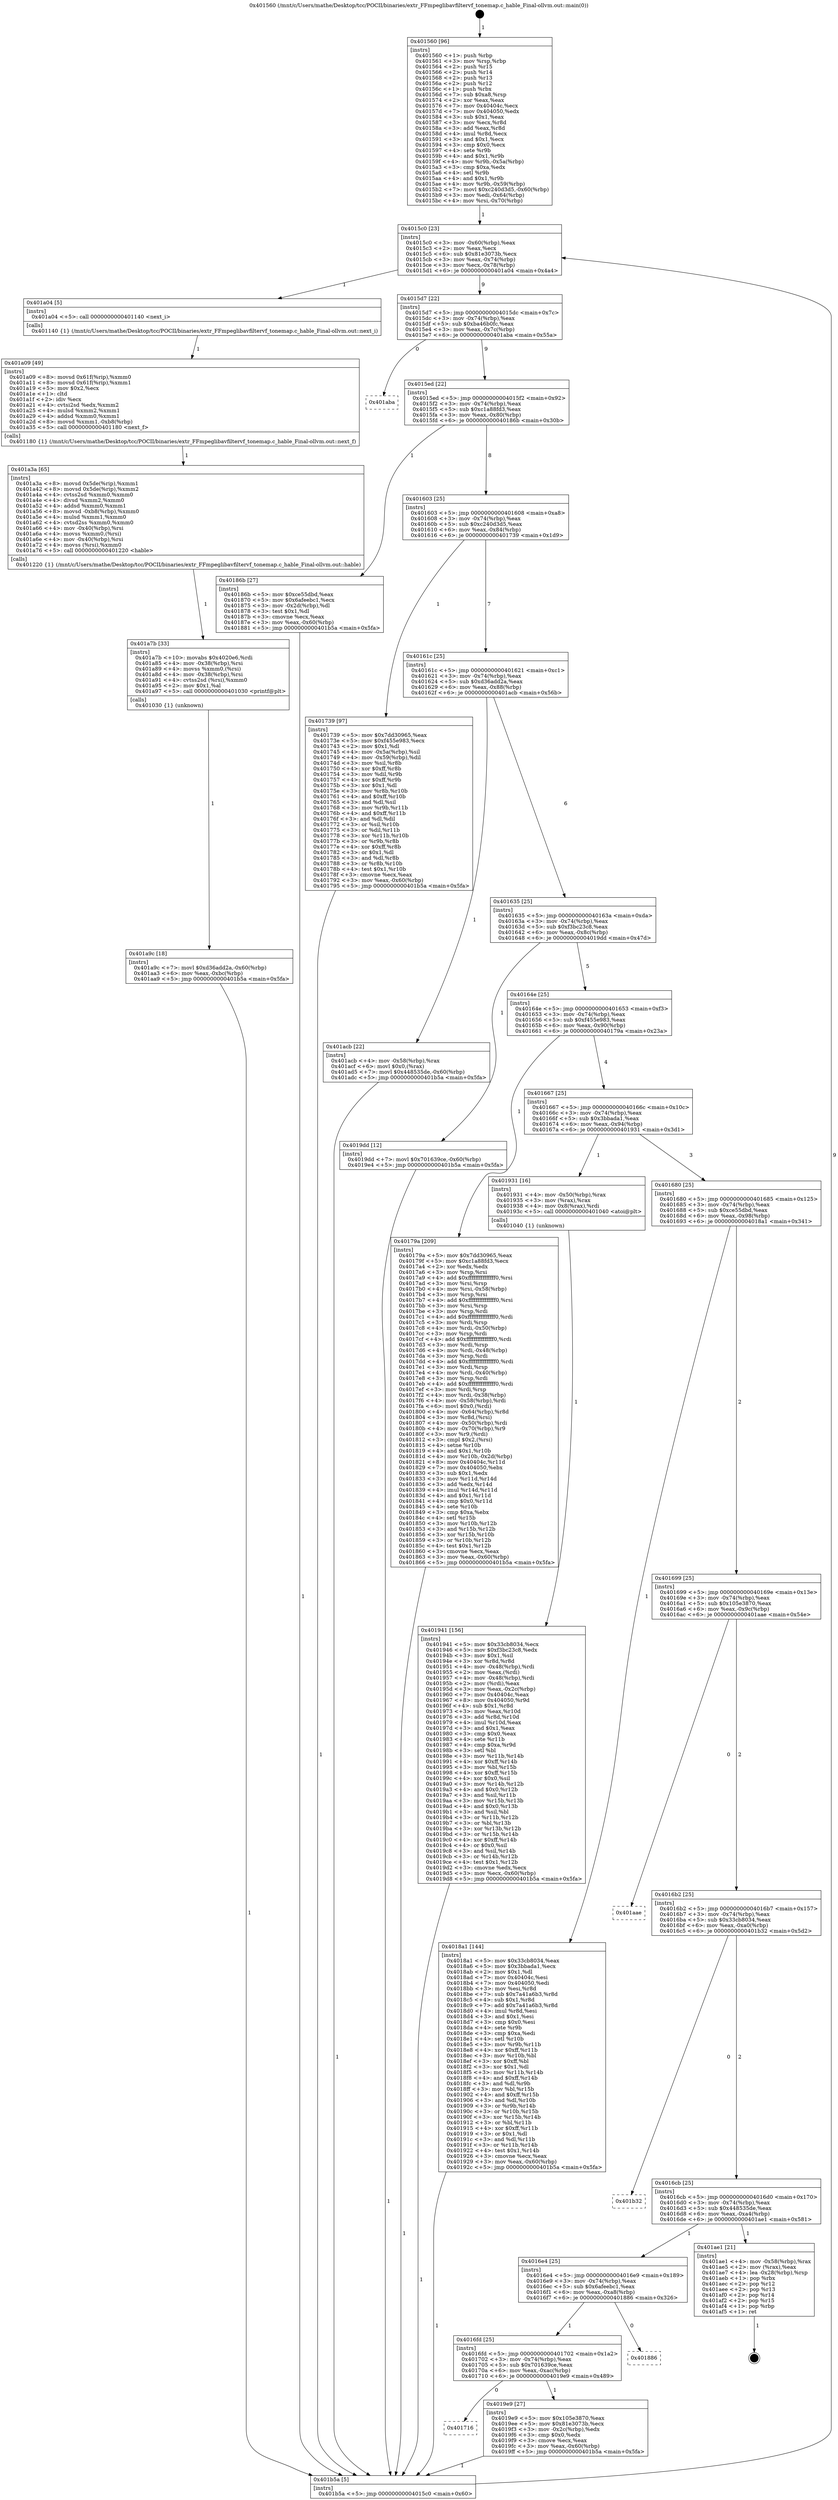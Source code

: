 digraph "0x401560" {
  label = "0x401560 (/mnt/c/Users/mathe/Desktop/tcc/POCII/binaries/extr_FFmpeglibavfiltervf_tonemap.c_hable_Final-ollvm.out::main(0))"
  labelloc = "t"
  node[shape=record]

  Entry [label="",width=0.3,height=0.3,shape=circle,fillcolor=black,style=filled]
  "0x4015c0" [label="{
     0x4015c0 [23]\l
     | [instrs]\l
     &nbsp;&nbsp;0x4015c0 \<+3\>: mov -0x60(%rbp),%eax\l
     &nbsp;&nbsp;0x4015c3 \<+2\>: mov %eax,%ecx\l
     &nbsp;&nbsp;0x4015c5 \<+6\>: sub $0x81e3073b,%ecx\l
     &nbsp;&nbsp;0x4015cb \<+3\>: mov %eax,-0x74(%rbp)\l
     &nbsp;&nbsp;0x4015ce \<+3\>: mov %ecx,-0x78(%rbp)\l
     &nbsp;&nbsp;0x4015d1 \<+6\>: je 0000000000401a04 \<main+0x4a4\>\l
  }"]
  "0x401a04" [label="{
     0x401a04 [5]\l
     | [instrs]\l
     &nbsp;&nbsp;0x401a04 \<+5\>: call 0000000000401140 \<next_i\>\l
     | [calls]\l
     &nbsp;&nbsp;0x401140 \{1\} (/mnt/c/Users/mathe/Desktop/tcc/POCII/binaries/extr_FFmpeglibavfiltervf_tonemap.c_hable_Final-ollvm.out::next_i)\l
  }"]
  "0x4015d7" [label="{
     0x4015d7 [22]\l
     | [instrs]\l
     &nbsp;&nbsp;0x4015d7 \<+5\>: jmp 00000000004015dc \<main+0x7c\>\l
     &nbsp;&nbsp;0x4015dc \<+3\>: mov -0x74(%rbp),%eax\l
     &nbsp;&nbsp;0x4015df \<+5\>: sub $0xba46b0fc,%eax\l
     &nbsp;&nbsp;0x4015e4 \<+3\>: mov %eax,-0x7c(%rbp)\l
     &nbsp;&nbsp;0x4015e7 \<+6\>: je 0000000000401aba \<main+0x55a\>\l
  }"]
  Exit [label="",width=0.3,height=0.3,shape=circle,fillcolor=black,style=filled,peripheries=2]
  "0x401aba" [label="{
     0x401aba\l
  }", style=dashed]
  "0x4015ed" [label="{
     0x4015ed [22]\l
     | [instrs]\l
     &nbsp;&nbsp;0x4015ed \<+5\>: jmp 00000000004015f2 \<main+0x92\>\l
     &nbsp;&nbsp;0x4015f2 \<+3\>: mov -0x74(%rbp),%eax\l
     &nbsp;&nbsp;0x4015f5 \<+5\>: sub $0xc1a88fd3,%eax\l
     &nbsp;&nbsp;0x4015fa \<+3\>: mov %eax,-0x80(%rbp)\l
     &nbsp;&nbsp;0x4015fd \<+6\>: je 000000000040186b \<main+0x30b\>\l
  }"]
  "0x401a9c" [label="{
     0x401a9c [18]\l
     | [instrs]\l
     &nbsp;&nbsp;0x401a9c \<+7\>: movl $0xd36add2a,-0x60(%rbp)\l
     &nbsp;&nbsp;0x401aa3 \<+6\>: mov %eax,-0xbc(%rbp)\l
     &nbsp;&nbsp;0x401aa9 \<+5\>: jmp 0000000000401b5a \<main+0x5fa\>\l
  }"]
  "0x40186b" [label="{
     0x40186b [27]\l
     | [instrs]\l
     &nbsp;&nbsp;0x40186b \<+5\>: mov $0xce55dbd,%eax\l
     &nbsp;&nbsp;0x401870 \<+5\>: mov $0x6afeebc1,%ecx\l
     &nbsp;&nbsp;0x401875 \<+3\>: mov -0x2d(%rbp),%dl\l
     &nbsp;&nbsp;0x401878 \<+3\>: test $0x1,%dl\l
     &nbsp;&nbsp;0x40187b \<+3\>: cmovne %ecx,%eax\l
     &nbsp;&nbsp;0x40187e \<+3\>: mov %eax,-0x60(%rbp)\l
     &nbsp;&nbsp;0x401881 \<+5\>: jmp 0000000000401b5a \<main+0x5fa\>\l
  }"]
  "0x401603" [label="{
     0x401603 [25]\l
     | [instrs]\l
     &nbsp;&nbsp;0x401603 \<+5\>: jmp 0000000000401608 \<main+0xa8\>\l
     &nbsp;&nbsp;0x401608 \<+3\>: mov -0x74(%rbp),%eax\l
     &nbsp;&nbsp;0x40160b \<+5\>: sub $0xc240d3d5,%eax\l
     &nbsp;&nbsp;0x401610 \<+6\>: mov %eax,-0x84(%rbp)\l
     &nbsp;&nbsp;0x401616 \<+6\>: je 0000000000401739 \<main+0x1d9\>\l
  }"]
  "0x401a7b" [label="{
     0x401a7b [33]\l
     | [instrs]\l
     &nbsp;&nbsp;0x401a7b \<+10\>: movabs $0x4020e6,%rdi\l
     &nbsp;&nbsp;0x401a85 \<+4\>: mov -0x38(%rbp),%rsi\l
     &nbsp;&nbsp;0x401a89 \<+4\>: movss %xmm0,(%rsi)\l
     &nbsp;&nbsp;0x401a8d \<+4\>: mov -0x38(%rbp),%rsi\l
     &nbsp;&nbsp;0x401a91 \<+4\>: cvtss2sd (%rsi),%xmm0\l
     &nbsp;&nbsp;0x401a95 \<+2\>: mov $0x1,%al\l
     &nbsp;&nbsp;0x401a97 \<+5\>: call 0000000000401030 \<printf@plt\>\l
     | [calls]\l
     &nbsp;&nbsp;0x401030 \{1\} (unknown)\l
  }"]
  "0x401739" [label="{
     0x401739 [97]\l
     | [instrs]\l
     &nbsp;&nbsp;0x401739 \<+5\>: mov $0x7dd30965,%eax\l
     &nbsp;&nbsp;0x40173e \<+5\>: mov $0xf455e983,%ecx\l
     &nbsp;&nbsp;0x401743 \<+2\>: mov $0x1,%dl\l
     &nbsp;&nbsp;0x401745 \<+4\>: mov -0x5a(%rbp),%sil\l
     &nbsp;&nbsp;0x401749 \<+4\>: mov -0x59(%rbp),%dil\l
     &nbsp;&nbsp;0x40174d \<+3\>: mov %sil,%r8b\l
     &nbsp;&nbsp;0x401750 \<+4\>: xor $0xff,%r8b\l
     &nbsp;&nbsp;0x401754 \<+3\>: mov %dil,%r9b\l
     &nbsp;&nbsp;0x401757 \<+4\>: xor $0xff,%r9b\l
     &nbsp;&nbsp;0x40175b \<+3\>: xor $0x1,%dl\l
     &nbsp;&nbsp;0x40175e \<+3\>: mov %r8b,%r10b\l
     &nbsp;&nbsp;0x401761 \<+4\>: and $0xff,%r10b\l
     &nbsp;&nbsp;0x401765 \<+3\>: and %dl,%sil\l
     &nbsp;&nbsp;0x401768 \<+3\>: mov %r9b,%r11b\l
     &nbsp;&nbsp;0x40176b \<+4\>: and $0xff,%r11b\l
     &nbsp;&nbsp;0x40176f \<+3\>: and %dl,%dil\l
     &nbsp;&nbsp;0x401772 \<+3\>: or %sil,%r10b\l
     &nbsp;&nbsp;0x401775 \<+3\>: or %dil,%r11b\l
     &nbsp;&nbsp;0x401778 \<+3\>: xor %r11b,%r10b\l
     &nbsp;&nbsp;0x40177b \<+3\>: or %r9b,%r8b\l
     &nbsp;&nbsp;0x40177e \<+4\>: xor $0xff,%r8b\l
     &nbsp;&nbsp;0x401782 \<+3\>: or $0x1,%dl\l
     &nbsp;&nbsp;0x401785 \<+3\>: and %dl,%r8b\l
     &nbsp;&nbsp;0x401788 \<+3\>: or %r8b,%r10b\l
     &nbsp;&nbsp;0x40178b \<+4\>: test $0x1,%r10b\l
     &nbsp;&nbsp;0x40178f \<+3\>: cmovne %ecx,%eax\l
     &nbsp;&nbsp;0x401792 \<+3\>: mov %eax,-0x60(%rbp)\l
     &nbsp;&nbsp;0x401795 \<+5\>: jmp 0000000000401b5a \<main+0x5fa\>\l
  }"]
  "0x40161c" [label="{
     0x40161c [25]\l
     | [instrs]\l
     &nbsp;&nbsp;0x40161c \<+5\>: jmp 0000000000401621 \<main+0xc1\>\l
     &nbsp;&nbsp;0x401621 \<+3\>: mov -0x74(%rbp),%eax\l
     &nbsp;&nbsp;0x401624 \<+5\>: sub $0xd36add2a,%eax\l
     &nbsp;&nbsp;0x401629 \<+6\>: mov %eax,-0x88(%rbp)\l
     &nbsp;&nbsp;0x40162f \<+6\>: je 0000000000401acb \<main+0x56b\>\l
  }"]
  "0x401b5a" [label="{
     0x401b5a [5]\l
     | [instrs]\l
     &nbsp;&nbsp;0x401b5a \<+5\>: jmp 00000000004015c0 \<main+0x60\>\l
  }"]
  "0x401560" [label="{
     0x401560 [96]\l
     | [instrs]\l
     &nbsp;&nbsp;0x401560 \<+1\>: push %rbp\l
     &nbsp;&nbsp;0x401561 \<+3\>: mov %rsp,%rbp\l
     &nbsp;&nbsp;0x401564 \<+2\>: push %r15\l
     &nbsp;&nbsp;0x401566 \<+2\>: push %r14\l
     &nbsp;&nbsp;0x401568 \<+2\>: push %r13\l
     &nbsp;&nbsp;0x40156a \<+2\>: push %r12\l
     &nbsp;&nbsp;0x40156c \<+1\>: push %rbx\l
     &nbsp;&nbsp;0x40156d \<+7\>: sub $0xa8,%rsp\l
     &nbsp;&nbsp;0x401574 \<+2\>: xor %eax,%eax\l
     &nbsp;&nbsp;0x401576 \<+7\>: mov 0x40404c,%ecx\l
     &nbsp;&nbsp;0x40157d \<+7\>: mov 0x404050,%edx\l
     &nbsp;&nbsp;0x401584 \<+3\>: sub $0x1,%eax\l
     &nbsp;&nbsp;0x401587 \<+3\>: mov %ecx,%r8d\l
     &nbsp;&nbsp;0x40158a \<+3\>: add %eax,%r8d\l
     &nbsp;&nbsp;0x40158d \<+4\>: imul %r8d,%ecx\l
     &nbsp;&nbsp;0x401591 \<+3\>: and $0x1,%ecx\l
     &nbsp;&nbsp;0x401594 \<+3\>: cmp $0x0,%ecx\l
     &nbsp;&nbsp;0x401597 \<+4\>: sete %r9b\l
     &nbsp;&nbsp;0x40159b \<+4\>: and $0x1,%r9b\l
     &nbsp;&nbsp;0x40159f \<+4\>: mov %r9b,-0x5a(%rbp)\l
     &nbsp;&nbsp;0x4015a3 \<+3\>: cmp $0xa,%edx\l
     &nbsp;&nbsp;0x4015a6 \<+4\>: setl %r9b\l
     &nbsp;&nbsp;0x4015aa \<+4\>: and $0x1,%r9b\l
     &nbsp;&nbsp;0x4015ae \<+4\>: mov %r9b,-0x59(%rbp)\l
     &nbsp;&nbsp;0x4015b2 \<+7\>: movl $0xc240d3d5,-0x60(%rbp)\l
     &nbsp;&nbsp;0x4015b9 \<+3\>: mov %edi,-0x64(%rbp)\l
     &nbsp;&nbsp;0x4015bc \<+4\>: mov %rsi,-0x70(%rbp)\l
  }"]
  "0x401a3a" [label="{
     0x401a3a [65]\l
     | [instrs]\l
     &nbsp;&nbsp;0x401a3a \<+8\>: movsd 0x5de(%rip),%xmm1\l
     &nbsp;&nbsp;0x401a42 \<+8\>: movsd 0x5de(%rip),%xmm2\l
     &nbsp;&nbsp;0x401a4a \<+4\>: cvtss2sd %xmm0,%xmm0\l
     &nbsp;&nbsp;0x401a4e \<+4\>: divsd %xmm2,%xmm0\l
     &nbsp;&nbsp;0x401a52 \<+4\>: addsd %xmm0,%xmm1\l
     &nbsp;&nbsp;0x401a56 \<+8\>: movsd -0xb8(%rbp),%xmm0\l
     &nbsp;&nbsp;0x401a5e \<+4\>: mulsd %xmm1,%xmm0\l
     &nbsp;&nbsp;0x401a62 \<+4\>: cvtsd2ss %xmm0,%xmm0\l
     &nbsp;&nbsp;0x401a66 \<+4\>: mov -0x40(%rbp),%rsi\l
     &nbsp;&nbsp;0x401a6a \<+4\>: movss %xmm0,(%rsi)\l
     &nbsp;&nbsp;0x401a6e \<+4\>: mov -0x40(%rbp),%rsi\l
     &nbsp;&nbsp;0x401a72 \<+4\>: movss (%rsi),%xmm0\l
     &nbsp;&nbsp;0x401a76 \<+5\>: call 0000000000401220 \<hable\>\l
     | [calls]\l
     &nbsp;&nbsp;0x401220 \{1\} (/mnt/c/Users/mathe/Desktop/tcc/POCII/binaries/extr_FFmpeglibavfiltervf_tonemap.c_hable_Final-ollvm.out::hable)\l
  }"]
  "0x401acb" [label="{
     0x401acb [22]\l
     | [instrs]\l
     &nbsp;&nbsp;0x401acb \<+4\>: mov -0x58(%rbp),%rax\l
     &nbsp;&nbsp;0x401acf \<+6\>: movl $0x0,(%rax)\l
     &nbsp;&nbsp;0x401ad5 \<+7\>: movl $0x448535de,-0x60(%rbp)\l
     &nbsp;&nbsp;0x401adc \<+5\>: jmp 0000000000401b5a \<main+0x5fa\>\l
  }"]
  "0x401635" [label="{
     0x401635 [25]\l
     | [instrs]\l
     &nbsp;&nbsp;0x401635 \<+5\>: jmp 000000000040163a \<main+0xda\>\l
     &nbsp;&nbsp;0x40163a \<+3\>: mov -0x74(%rbp),%eax\l
     &nbsp;&nbsp;0x40163d \<+5\>: sub $0xf3bc23c8,%eax\l
     &nbsp;&nbsp;0x401642 \<+6\>: mov %eax,-0x8c(%rbp)\l
     &nbsp;&nbsp;0x401648 \<+6\>: je 00000000004019dd \<main+0x47d\>\l
  }"]
  "0x401a09" [label="{
     0x401a09 [49]\l
     | [instrs]\l
     &nbsp;&nbsp;0x401a09 \<+8\>: movsd 0x61f(%rip),%xmm0\l
     &nbsp;&nbsp;0x401a11 \<+8\>: movsd 0x61f(%rip),%xmm1\l
     &nbsp;&nbsp;0x401a19 \<+5\>: mov $0x2,%ecx\l
     &nbsp;&nbsp;0x401a1e \<+1\>: cltd\l
     &nbsp;&nbsp;0x401a1f \<+2\>: idiv %ecx\l
     &nbsp;&nbsp;0x401a21 \<+4\>: cvtsi2sd %edx,%xmm2\l
     &nbsp;&nbsp;0x401a25 \<+4\>: mulsd %xmm2,%xmm1\l
     &nbsp;&nbsp;0x401a29 \<+4\>: addsd %xmm0,%xmm1\l
     &nbsp;&nbsp;0x401a2d \<+8\>: movsd %xmm1,-0xb8(%rbp)\l
     &nbsp;&nbsp;0x401a35 \<+5\>: call 0000000000401180 \<next_f\>\l
     | [calls]\l
     &nbsp;&nbsp;0x401180 \{1\} (/mnt/c/Users/mathe/Desktop/tcc/POCII/binaries/extr_FFmpeglibavfiltervf_tonemap.c_hable_Final-ollvm.out::next_f)\l
  }"]
  "0x4019dd" [label="{
     0x4019dd [12]\l
     | [instrs]\l
     &nbsp;&nbsp;0x4019dd \<+7\>: movl $0x701639ce,-0x60(%rbp)\l
     &nbsp;&nbsp;0x4019e4 \<+5\>: jmp 0000000000401b5a \<main+0x5fa\>\l
  }"]
  "0x40164e" [label="{
     0x40164e [25]\l
     | [instrs]\l
     &nbsp;&nbsp;0x40164e \<+5\>: jmp 0000000000401653 \<main+0xf3\>\l
     &nbsp;&nbsp;0x401653 \<+3\>: mov -0x74(%rbp),%eax\l
     &nbsp;&nbsp;0x401656 \<+5\>: sub $0xf455e983,%eax\l
     &nbsp;&nbsp;0x40165b \<+6\>: mov %eax,-0x90(%rbp)\l
     &nbsp;&nbsp;0x401661 \<+6\>: je 000000000040179a \<main+0x23a\>\l
  }"]
  "0x401716" [label="{
     0x401716\l
  }", style=dashed]
  "0x40179a" [label="{
     0x40179a [209]\l
     | [instrs]\l
     &nbsp;&nbsp;0x40179a \<+5\>: mov $0x7dd30965,%eax\l
     &nbsp;&nbsp;0x40179f \<+5\>: mov $0xc1a88fd3,%ecx\l
     &nbsp;&nbsp;0x4017a4 \<+2\>: xor %edx,%edx\l
     &nbsp;&nbsp;0x4017a6 \<+3\>: mov %rsp,%rsi\l
     &nbsp;&nbsp;0x4017a9 \<+4\>: add $0xfffffffffffffff0,%rsi\l
     &nbsp;&nbsp;0x4017ad \<+3\>: mov %rsi,%rsp\l
     &nbsp;&nbsp;0x4017b0 \<+4\>: mov %rsi,-0x58(%rbp)\l
     &nbsp;&nbsp;0x4017b4 \<+3\>: mov %rsp,%rsi\l
     &nbsp;&nbsp;0x4017b7 \<+4\>: add $0xfffffffffffffff0,%rsi\l
     &nbsp;&nbsp;0x4017bb \<+3\>: mov %rsi,%rsp\l
     &nbsp;&nbsp;0x4017be \<+3\>: mov %rsp,%rdi\l
     &nbsp;&nbsp;0x4017c1 \<+4\>: add $0xfffffffffffffff0,%rdi\l
     &nbsp;&nbsp;0x4017c5 \<+3\>: mov %rdi,%rsp\l
     &nbsp;&nbsp;0x4017c8 \<+4\>: mov %rdi,-0x50(%rbp)\l
     &nbsp;&nbsp;0x4017cc \<+3\>: mov %rsp,%rdi\l
     &nbsp;&nbsp;0x4017cf \<+4\>: add $0xfffffffffffffff0,%rdi\l
     &nbsp;&nbsp;0x4017d3 \<+3\>: mov %rdi,%rsp\l
     &nbsp;&nbsp;0x4017d6 \<+4\>: mov %rdi,-0x48(%rbp)\l
     &nbsp;&nbsp;0x4017da \<+3\>: mov %rsp,%rdi\l
     &nbsp;&nbsp;0x4017dd \<+4\>: add $0xfffffffffffffff0,%rdi\l
     &nbsp;&nbsp;0x4017e1 \<+3\>: mov %rdi,%rsp\l
     &nbsp;&nbsp;0x4017e4 \<+4\>: mov %rdi,-0x40(%rbp)\l
     &nbsp;&nbsp;0x4017e8 \<+3\>: mov %rsp,%rdi\l
     &nbsp;&nbsp;0x4017eb \<+4\>: add $0xfffffffffffffff0,%rdi\l
     &nbsp;&nbsp;0x4017ef \<+3\>: mov %rdi,%rsp\l
     &nbsp;&nbsp;0x4017f2 \<+4\>: mov %rdi,-0x38(%rbp)\l
     &nbsp;&nbsp;0x4017f6 \<+4\>: mov -0x58(%rbp),%rdi\l
     &nbsp;&nbsp;0x4017fa \<+6\>: movl $0x0,(%rdi)\l
     &nbsp;&nbsp;0x401800 \<+4\>: mov -0x64(%rbp),%r8d\l
     &nbsp;&nbsp;0x401804 \<+3\>: mov %r8d,(%rsi)\l
     &nbsp;&nbsp;0x401807 \<+4\>: mov -0x50(%rbp),%rdi\l
     &nbsp;&nbsp;0x40180b \<+4\>: mov -0x70(%rbp),%r9\l
     &nbsp;&nbsp;0x40180f \<+3\>: mov %r9,(%rdi)\l
     &nbsp;&nbsp;0x401812 \<+3\>: cmpl $0x2,(%rsi)\l
     &nbsp;&nbsp;0x401815 \<+4\>: setne %r10b\l
     &nbsp;&nbsp;0x401819 \<+4\>: and $0x1,%r10b\l
     &nbsp;&nbsp;0x40181d \<+4\>: mov %r10b,-0x2d(%rbp)\l
     &nbsp;&nbsp;0x401821 \<+8\>: mov 0x40404c,%r11d\l
     &nbsp;&nbsp;0x401829 \<+7\>: mov 0x404050,%ebx\l
     &nbsp;&nbsp;0x401830 \<+3\>: sub $0x1,%edx\l
     &nbsp;&nbsp;0x401833 \<+3\>: mov %r11d,%r14d\l
     &nbsp;&nbsp;0x401836 \<+3\>: add %edx,%r14d\l
     &nbsp;&nbsp;0x401839 \<+4\>: imul %r14d,%r11d\l
     &nbsp;&nbsp;0x40183d \<+4\>: and $0x1,%r11d\l
     &nbsp;&nbsp;0x401841 \<+4\>: cmp $0x0,%r11d\l
     &nbsp;&nbsp;0x401845 \<+4\>: sete %r10b\l
     &nbsp;&nbsp;0x401849 \<+3\>: cmp $0xa,%ebx\l
     &nbsp;&nbsp;0x40184c \<+4\>: setl %r15b\l
     &nbsp;&nbsp;0x401850 \<+3\>: mov %r10b,%r12b\l
     &nbsp;&nbsp;0x401853 \<+3\>: and %r15b,%r12b\l
     &nbsp;&nbsp;0x401856 \<+3\>: xor %r15b,%r10b\l
     &nbsp;&nbsp;0x401859 \<+3\>: or %r10b,%r12b\l
     &nbsp;&nbsp;0x40185c \<+4\>: test $0x1,%r12b\l
     &nbsp;&nbsp;0x401860 \<+3\>: cmovne %ecx,%eax\l
     &nbsp;&nbsp;0x401863 \<+3\>: mov %eax,-0x60(%rbp)\l
     &nbsp;&nbsp;0x401866 \<+5\>: jmp 0000000000401b5a \<main+0x5fa\>\l
  }"]
  "0x401667" [label="{
     0x401667 [25]\l
     | [instrs]\l
     &nbsp;&nbsp;0x401667 \<+5\>: jmp 000000000040166c \<main+0x10c\>\l
     &nbsp;&nbsp;0x40166c \<+3\>: mov -0x74(%rbp),%eax\l
     &nbsp;&nbsp;0x40166f \<+5\>: sub $0x3bbada1,%eax\l
     &nbsp;&nbsp;0x401674 \<+6\>: mov %eax,-0x94(%rbp)\l
     &nbsp;&nbsp;0x40167a \<+6\>: je 0000000000401931 \<main+0x3d1\>\l
  }"]
  "0x4019e9" [label="{
     0x4019e9 [27]\l
     | [instrs]\l
     &nbsp;&nbsp;0x4019e9 \<+5\>: mov $0x105e3870,%eax\l
     &nbsp;&nbsp;0x4019ee \<+5\>: mov $0x81e3073b,%ecx\l
     &nbsp;&nbsp;0x4019f3 \<+3\>: mov -0x2c(%rbp),%edx\l
     &nbsp;&nbsp;0x4019f6 \<+3\>: cmp $0x0,%edx\l
     &nbsp;&nbsp;0x4019f9 \<+3\>: cmove %ecx,%eax\l
     &nbsp;&nbsp;0x4019fc \<+3\>: mov %eax,-0x60(%rbp)\l
     &nbsp;&nbsp;0x4019ff \<+5\>: jmp 0000000000401b5a \<main+0x5fa\>\l
  }"]
  "0x401931" [label="{
     0x401931 [16]\l
     | [instrs]\l
     &nbsp;&nbsp;0x401931 \<+4\>: mov -0x50(%rbp),%rax\l
     &nbsp;&nbsp;0x401935 \<+3\>: mov (%rax),%rax\l
     &nbsp;&nbsp;0x401938 \<+4\>: mov 0x8(%rax),%rdi\l
     &nbsp;&nbsp;0x40193c \<+5\>: call 0000000000401040 \<atoi@plt\>\l
     | [calls]\l
     &nbsp;&nbsp;0x401040 \{1\} (unknown)\l
  }"]
  "0x401680" [label="{
     0x401680 [25]\l
     | [instrs]\l
     &nbsp;&nbsp;0x401680 \<+5\>: jmp 0000000000401685 \<main+0x125\>\l
     &nbsp;&nbsp;0x401685 \<+3\>: mov -0x74(%rbp),%eax\l
     &nbsp;&nbsp;0x401688 \<+5\>: sub $0xce55dbd,%eax\l
     &nbsp;&nbsp;0x40168d \<+6\>: mov %eax,-0x98(%rbp)\l
     &nbsp;&nbsp;0x401693 \<+6\>: je 00000000004018a1 \<main+0x341\>\l
  }"]
  "0x4016fd" [label="{
     0x4016fd [25]\l
     | [instrs]\l
     &nbsp;&nbsp;0x4016fd \<+5\>: jmp 0000000000401702 \<main+0x1a2\>\l
     &nbsp;&nbsp;0x401702 \<+3\>: mov -0x74(%rbp),%eax\l
     &nbsp;&nbsp;0x401705 \<+5\>: sub $0x701639ce,%eax\l
     &nbsp;&nbsp;0x40170a \<+6\>: mov %eax,-0xac(%rbp)\l
     &nbsp;&nbsp;0x401710 \<+6\>: je 00000000004019e9 \<main+0x489\>\l
  }"]
  "0x4018a1" [label="{
     0x4018a1 [144]\l
     | [instrs]\l
     &nbsp;&nbsp;0x4018a1 \<+5\>: mov $0x33cb8034,%eax\l
     &nbsp;&nbsp;0x4018a6 \<+5\>: mov $0x3bbada1,%ecx\l
     &nbsp;&nbsp;0x4018ab \<+2\>: mov $0x1,%dl\l
     &nbsp;&nbsp;0x4018ad \<+7\>: mov 0x40404c,%esi\l
     &nbsp;&nbsp;0x4018b4 \<+7\>: mov 0x404050,%edi\l
     &nbsp;&nbsp;0x4018bb \<+3\>: mov %esi,%r8d\l
     &nbsp;&nbsp;0x4018be \<+7\>: sub $0x7a41a6b3,%r8d\l
     &nbsp;&nbsp;0x4018c5 \<+4\>: sub $0x1,%r8d\l
     &nbsp;&nbsp;0x4018c9 \<+7\>: add $0x7a41a6b3,%r8d\l
     &nbsp;&nbsp;0x4018d0 \<+4\>: imul %r8d,%esi\l
     &nbsp;&nbsp;0x4018d4 \<+3\>: and $0x1,%esi\l
     &nbsp;&nbsp;0x4018d7 \<+3\>: cmp $0x0,%esi\l
     &nbsp;&nbsp;0x4018da \<+4\>: sete %r9b\l
     &nbsp;&nbsp;0x4018de \<+3\>: cmp $0xa,%edi\l
     &nbsp;&nbsp;0x4018e1 \<+4\>: setl %r10b\l
     &nbsp;&nbsp;0x4018e5 \<+3\>: mov %r9b,%r11b\l
     &nbsp;&nbsp;0x4018e8 \<+4\>: xor $0xff,%r11b\l
     &nbsp;&nbsp;0x4018ec \<+3\>: mov %r10b,%bl\l
     &nbsp;&nbsp;0x4018ef \<+3\>: xor $0xff,%bl\l
     &nbsp;&nbsp;0x4018f2 \<+3\>: xor $0x1,%dl\l
     &nbsp;&nbsp;0x4018f5 \<+3\>: mov %r11b,%r14b\l
     &nbsp;&nbsp;0x4018f8 \<+4\>: and $0xff,%r14b\l
     &nbsp;&nbsp;0x4018fc \<+3\>: and %dl,%r9b\l
     &nbsp;&nbsp;0x4018ff \<+3\>: mov %bl,%r15b\l
     &nbsp;&nbsp;0x401902 \<+4\>: and $0xff,%r15b\l
     &nbsp;&nbsp;0x401906 \<+3\>: and %dl,%r10b\l
     &nbsp;&nbsp;0x401909 \<+3\>: or %r9b,%r14b\l
     &nbsp;&nbsp;0x40190c \<+3\>: or %r10b,%r15b\l
     &nbsp;&nbsp;0x40190f \<+3\>: xor %r15b,%r14b\l
     &nbsp;&nbsp;0x401912 \<+3\>: or %bl,%r11b\l
     &nbsp;&nbsp;0x401915 \<+4\>: xor $0xff,%r11b\l
     &nbsp;&nbsp;0x401919 \<+3\>: or $0x1,%dl\l
     &nbsp;&nbsp;0x40191c \<+3\>: and %dl,%r11b\l
     &nbsp;&nbsp;0x40191f \<+3\>: or %r11b,%r14b\l
     &nbsp;&nbsp;0x401922 \<+4\>: test $0x1,%r14b\l
     &nbsp;&nbsp;0x401926 \<+3\>: cmovne %ecx,%eax\l
     &nbsp;&nbsp;0x401929 \<+3\>: mov %eax,-0x60(%rbp)\l
     &nbsp;&nbsp;0x40192c \<+5\>: jmp 0000000000401b5a \<main+0x5fa\>\l
  }"]
  "0x401699" [label="{
     0x401699 [25]\l
     | [instrs]\l
     &nbsp;&nbsp;0x401699 \<+5\>: jmp 000000000040169e \<main+0x13e\>\l
     &nbsp;&nbsp;0x40169e \<+3\>: mov -0x74(%rbp),%eax\l
     &nbsp;&nbsp;0x4016a1 \<+5\>: sub $0x105e3870,%eax\l
     &nbsp;&nbsp;0x4016a6 \<+6\>: mov %eax,-0x9c(%rbp)\l
     &nbsp;&nbsp;0x4016ac \<+6\>: je 0000000000401aae \<main+0x54e\>\l
  }"]
  "0x401941" [label="{
     0x401941 [156]\l
     | [instrs]\l
     &nbsp;&nbsp;0x401941 \<+5\>: mov $0x33cb8034,%ecx\l
     &nbsp;&nbsp;0x401946 \<+5\>: mov $0xf3bc23c8,%edx\l
     &nbsp;&nbsp;0x40194b \<+3\>: mov $0x1,%sil\l
     &nbsp;&nbsp;0x40194e \<+3\>: xor %r8d,%r8d\l
     &nbsp;&nbsp;0x401951 \<+4\>: mov -0x48(%rbp),%rdi\l
     &nbsp;&nbsp;0x401955 \<+2\>: mov %eax,(%rdi)\l
     &nbsp;&nbsp;0x401957 \<+4\>: mov -0x48(%rbp),%rdi\l
     &nbsp;&nbsp;0x40195b \<+2\>: mov (%rdi),%eax\l
     &nbsp;&nbsp;0x40195d \<+3\>: mov %eax,-0x2c(%rbp)\l
     &nbsp;&nbsp;0x401960 \<+7\>: mov 0x40404c,%eax\l
     &nbsp;&nbsp;0x401967 \<+8\>: mov 0x404050,%r9d\l
     &nbsp;&nbsp;0x40196f \<+4\>: sub $0x1,%r8d\l
     &nbsp;&nbsp;0x401973 \<+3\>: mov %eax,%r10d\l
     &nbsp;&nbsp;0x401976 \<+3\>: add %r8d,%r10d\l
     &nbsp;&nbsp;0x401979 \<+4\>: imul %r10d,%eax\l
     &nbsp;&nbsp;0x40197d \<+3\>: and $0x1,%eax\l
     &nbsp;&nbsp;0x401980 \<+3\>: cmp $0x0,%eax\l
     &nbsp;&nbsp;0x401983 \<+4\>: sete %r11b\l
     &nbsp;&nbsp;0x401987 \<+4\>: cmp $0xa,%r9d\l
     &nbsp;&nbsp;0x40198b \<+3\>: setl %bl\l
     &nbsp;&nbsp;0x40198e \<+3\>: mov %r11b,%r14b\l
     &nbsp;&nbsp;0x401991 \<+4\>: xor $0xff,%r14b\l
     &nbsp;&nbsp;0x401995 \<+3\>: mov %bl,%r15b\l
     &nbsp;&nbsp;0x401998 \<+4\>: xor $0xff,%r15b\l
     &nbsp;&nbsp;0x40199c \<+4\>: xor $0x0,%sil\l
     &nbsp;&nbsp;0x4019a0 \<+3\>: mov %r14b,%r12b\l
     &nbsp;&nbsp;0x4019a3 \<+4\>: and $0x0,%r12b\l
     &nbsp;&nbsp;0x4019a7 \<+3\>: and %sil,%r11b\l
     &nbsp;&nbsp;0x4019aa \<+3\>: mov %r15b,%r13b\l
     &nbsp;&nbsp;0x4019ad \<+4\>: and $0x0,%r13b\l
     &nbsp;&nbsp;0x4019b1 \<+3\>: and %sil,%bl\l
     &nbsp;&nbsp;0x4019b4 \<+3\>: or %r11b,%r12b\l
     &nbsp;&nbsp;0x4019b7 \<+3\>: or %bl,%r13b\l
     &nbsp;&nbsp;0x4019ba \<+3\>: xor %r13b,%r12b\l
     &nbsp;&nbsp;0x4019bd \<+3\>: or %r15b,%r14b\l
     &nbsp;&nbsp;0x4019c0 \<+4\>: xor $0xff,%r14b\l
     &nbsp;&nbsp;0x4019c4 \<+4\>: or $0x0,%sil\l
     &nbsp;&nbsp;0x4019c8 \<+3\>: and %sil,%r14b\l
     &nbsp;&nbsp;0x4019cb \<+3\>: or %r14b,%r12b\l
     &nbsp;&nbsp;0x4019ce \<+4\>: test $0x1,%r12b\l
     &nbsp;&nbsp;0x4019d2 \<+3\>: cmovne %edx,%ecx\l
     &nbsp;&nbsp;0x4019d5 \<+3\>: mov %ecx,-0x60(%rbp)\l
     &nbsp;&nbsp;0x4019d8 \<+5\>: jmp 0000000000401b5a \<main+0x5fa\>\l
  }"]
  "0x401886" [label="{
     0x401886\l
  }", style=dashed]
  "0x401aae" [label="{
     0x401aae\l
  }", style=dashed]
  "0x4016b2" [label="{
     0x4016b2 [25]\l
     | [instrs]\l
     &nbsp;&nbsp;0x4016b2 \<+5\>: jmp 00000000004016b7 \<main+0x157\>\l
     &nbsp;&nbsp;0x4016b7 \<+3\>: mov -0x74(%rbp),%eax\l
     &nbsp;&nbsp;0x4016ba \<+5\>: sub $0x33cb8034,%eax\l
     &nbsp;&nbsp;0x4016bf \<+6\>: mov %eax,-0xa0(%rbp)\l
     &nbsp;&nbsp;0x4016c5 \<+6\>: je 0000000000401b32 \<main+0x5d2\>\l
  }"]
  "0x4016e4" [label="{
     0x4016e4 [25]\l
     | [instrs]\l
     &nbsp;&nbsp;0x4016e4 \<+5\>: jmp 00000000004016e9 \<main+0x189\>\l
     &nbsp;&nbsp;0x4016e9 \<+3\>: mov -0x74(%rbp),%eax\l
     &nbsp;&nbsp;0x4016ec \<+5\>: sub $0x6afeebc1,%eax\l
     &nbsp;&nbsp;0x4016f1 \<+6\>: mov %eax,-0xa8(%rbp)\l
     &nbsp;&nbsp;0x4016f7 \<+6\>: je 0000000000401886 \<main+0x326\>\l
  }"]
  "0x401b32" [label="{
     0x401b32\l
  }", style=dashed]
  "0x4016cb" [label="{
     0x4016cb [25]\l
     | [instrs]\l
     &nbsp;&nbsp;0x4016cb \<+5\>: jmp 00000000004016d0 \<main+0x170\>\l
     &nbsp;&nbsp;0x4016d0 \<+3\>: mov -0x74(%rbp),%eax\l
     &nbsp;&nbsp;0x4016d3 \<+5\>: sub $0x448535de,%eax\l
     &nbsp;&nbsp;0x4016d8 \<+6\>: mov %eax,-0xa4(%rbp)\l
     &nbsp;&nbsp;0x4016de \<+6\>: je 0000000000401ae1 \<main+0x581\>\l
  }"]
  "0x401ae1" [label="{
     0x401ae1 [21]\l
     | [instrs]\l
     &nbsp;&nbsp;0x401ae1 \<+4\>: mov -0x58(%rbp),%rax\l
     &nbsp;&nbsp;0x401ae5 \<+2\>: mov (%rax),%eax\l
     &nbsp;&nbsp;0x401ae7 \<+4\>: lea -0x28(%rbp),%rsp\l
     &nbsp;&nbsp;0x401aeb \<+1\>: pop %rbx\l
     &nbsp;&nbsp;0x401aec \<+2\>: pop %r12\l
     &nbsp;&nbsp;0x401aee \<+2\>: pop %r13\l
     &nbsp;&nbsp;0x401af0 \<+2\>: pop %r14\l
     &nbsp;&nbsp;0x401af2 \<+2\>: pop %r15\l
     &nbsp;&nbsp;0x401af4 \<+1\>: pop %rbp\l
     &nbsp;&nbsp;0x401af5 \<+1\>: ret\l
  }"]
  Entry -> "0x401560" [label=" 1"]
  "0x4015c0" -> "0x401a04" [label=" 1"]
  "0x4015c0" -> "0x4015d7" [label=" 9"]
  "0x401ae1" -> Exit [label=" 1"]
  "0x4015d7" -> "0x401aba" [label=" 0"]
  "0x4015d7" -> "0x4015ed" [label=" 9"]
  "0x401acb" -> "0x401b5a" [label=" 1"]
  "0x4015ed" -> "0x40186b" [label=" 1"]
  "0x4015ed" -> "0x401603" [label=" 8"]
  "0x401a9c" -> "0x401b5a" [label=" 1"]
  "0x401603" -> "0x401739" [label=" 1"]
  "0x401603" -> "0x40161c" [label=" 7"]
  "0x401739" -> "0x401b5a" [label=" 1"]
  "0x401560" -> "0x4015c0" [label=" 1"]
  "0x401b5a" -> "0x4015c0" [label=" 9"]
  "0x401a7b" -> "0x401a9c" [label=" 1"]
  "0x40161c" -> "0x401acb" [label=" 1"]
  "0x40161c" -> "0x401635" [label=" 6"]
  "0x401a3a" -> "0x401a7b" [label=" 1"]
  "0x401635" -> "0x4019dd" [label=" 1"]
  "0x401635" -> "0x40164e" [label=" 5"]
  "0x401a09" -> "0x401a3a" [label=" 1"]
  "0x40164e" -> "0x40179a" [label=" 1"]
  "0x40164e" -> "0x401667" [label=" 4"]
  "0x40179a" -> "0x401b5a" [label=" 1"]
  "0x40186b" -> "0x401b5a" [label=" 1"]
  "0x401a04" -> "0x401a09" [label=" 1"]
  "0x401667" -> "0x401931" [label=" 1"]
  "0x401667" -> "0x401680" [label=" 3"]
  "0x4019e9" -> "0x401b5a" [label=" 1"]
  "0x401680" -> "0x4018a1" [label=" 1"]
  "0x401680" -> "0x401699" [label=" 2"]
  "0x4018a1" -> "0x401b5a" [label=" 1"]
  "0x401931" -> "0x401941" [label=" 1"]
  "0x401941" -> "0x401b5a" [label=" 1"]
  "0x4019dd" -> "0x401b5a" [label=" 1"]
  "0x4016fd" -> "0x4019e9" [label=" 1"]
  "0x401699" -> "0x401aae" [label=" 0"]
  "0x401699" -> "0x4016b2" [label=" 2"]
  "0x4016fd" -> "0x401716" [label=" 0"]
  "0x4016b2" -> "0x401b32" [label=" 0"]
  "0x4016b2" -> "0x4016cb" [label=" 2"]
  "0x4016e4" -> "0x401886" [label=" 0"]
  "0x4016cb" -> "0x401ae1" [label=" 1"]
  "0x4016cb" -> "0x4016e4" [label=" 1"]
  "0x4016e4" -> "0x4016fd" [label=" 1"]
}
